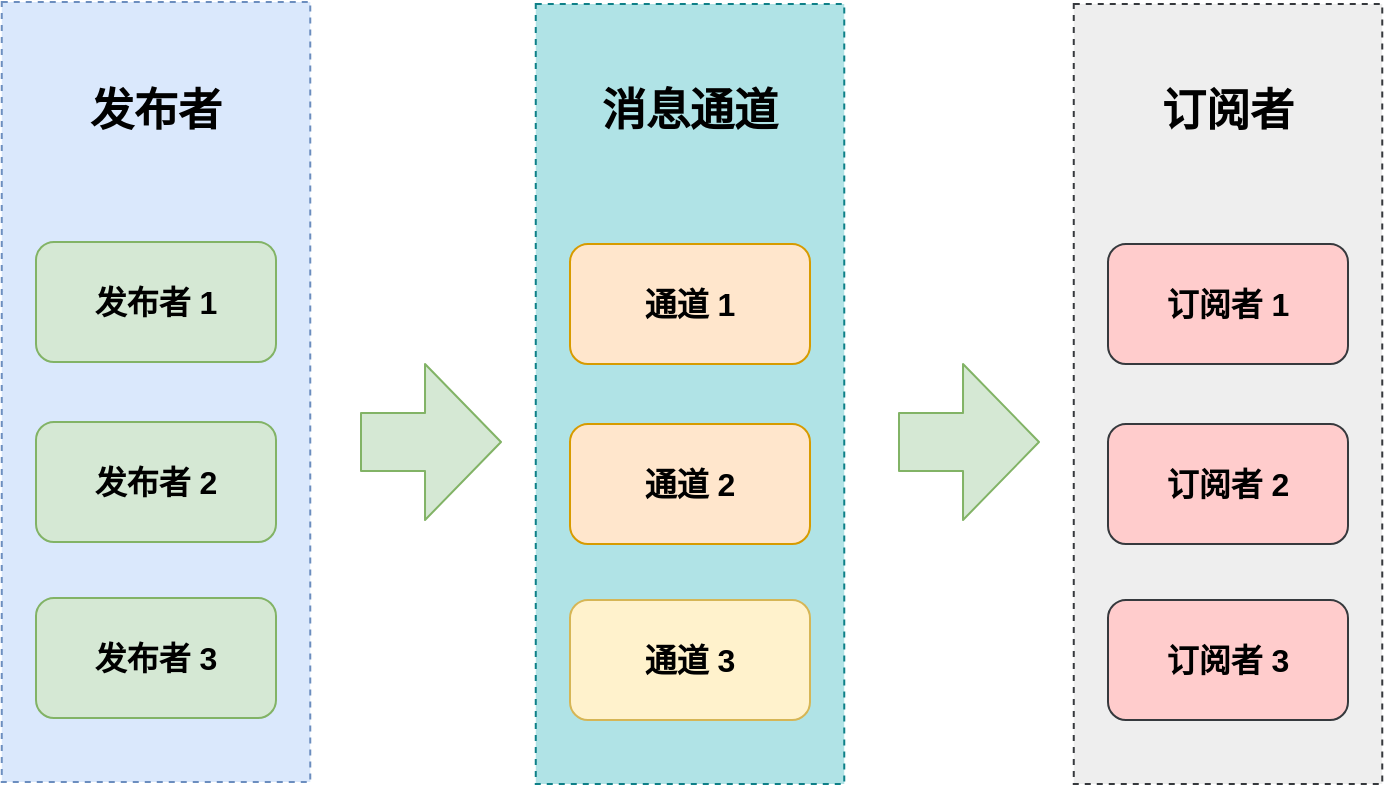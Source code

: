 <mxfile>
    <diagram id="mJUmVaarIyfalTfcOywD" name="Page-1">
        <mxGraphModel dx="1073" dy="612" grid="1" gridSize="10" guides="1" tooltips="1" connect="1" arrows="1" fold="1" page="1" pageScale="1" pageWidth="850" pageHeight="1100" math="0" shadow="0">
            <root>
                <mxCell id="0"/>
                <mxCell id="1" parent="0"/>
                <mxCell id="6" value="" style="rounded=0;whiteSpace=wrap;html=1;fillColor=#dae8fc;dashed=1;strokeColor=#6c8ebf;" vertex="1" parent="1">
                    <mxGeometry x="101.88" y="60" width="154.25" height="390" as="geometry"/>
                </mxCell>
                <mxCell id="2" value="发布者 1" style="rounded=1;whiteSpace=wrap;html=1;fontSize=16;fontStyle=1;fillColor=#d5e8d4;strokeColor=#82b366;" vertex="1" parent="1">
                    <mxGeometry x="119" y="180" width="120" height="60" as="geometry"/>
                </mxCell>
                <mxCell id="3" value="发布者 2" style="rounded=1;whiteSpace=wrap;html=1;fontSize=16;fontStyle=1;fillColor=#d5e8d4;strokeColor=#82b366;" vertex="1" parent="1">
                    <mxGeometry x="119" y="270" width="120" height="60" as="geometry"/>
                </mxCell>
                <mxCell id="4" value="发布者 3" style="rounded=1;whiteSpace=wrap;html=1;fontSize=16;fontStyle=1;fillColor=#d5e8d4;strokeColor=#82b366;" vertex="1" parent="1">
                    <mxGeometry x="119" y="358" width="120" height="60" as="geometry"/>
                </mxCell>
                <mxCell id="7" value="&lt;font&gt;&lt;b&gt;发布者&lt;/b&gt;&lt;/font&gt;" style="text;html=1;align=center;verticalAlign=middle;whiteSpace=wrap;rounded=0;fontSize=22;" vertex="1" parent="1">
                    <mxGeometry x="134.01" y="100" width="90" height="30" as="geometry"/>
                </mxCell>
                <mxCell id="8" value="" style="rounded=0;whiteSpace=wrap;html=1;fillColor=#b0e3e6;dashed=1;strokeColor=#0e8088;" vertex="1" parent="1">
                    <mxGeometry x="368.88" y="61" width="154.25" height="390" as="geometry"/>
                </mxCell>
                <mxCell id="9" value="通道 1" style="rounded=1;whiteSpace=wrap;html=1;fontSize=16;fontStyle=1;fillColor=#ffe6cc;strokeColor=#d79b00;" vertex="1" parent="1">
                    <mxGeometry x="386" y="181" width="120" height="60" as="geometry"/>
                </mxCell>
                <mxCell id="10" value="通道 2" style="rounded=1;whiteSpace=wrap;html=1;fontSize=16;fontStyle=1;fillColor=#ffe6cc;strokeColor=#d79b00;" vertex="1" parent="1">
                    <mxGeometry x="386" y="271" width="120" height="60" as="geometry"/>
                </mxCell>
                <mxCell id="11" value="通道 3" style="rounded=1;whiteSpace=wrap;html=1;fontSize=16;fontStyle=1;fillColor=#fff2cc;strokeColor=#d6b656;" vertex="1" parent="1">
                    <mxGeometry x="386" y="359" width="120" height="60" as="geometry"/>
                </mxCell>
                <mxCell id="12" value="&lt;font&gt;&lt;b&gt;消息通道&lt;/b&gt;&lt;/font&gt;" style="text;html=1;align=center;verticalAlign=middle;whiteSpace=wrap;rounded=0;fontSize=22;" vertex="1" parent="1">
                    <mxGeometry x="401.01" y="100" width="90" height="30" as="geometry"/>
                </mxCell>
                <mxCell id="13" value="" style="rounded=0;whiteSpace=wrap;html=1;fillColor=#eeeeee;dashed=1;strokeColor=#36393d;" vertex="1" parent="1">
                    <mxGeometry x="637.88" y="61" width="154.25" height="390" as="geometry"/>
                </mxCell>
                <mxCell id="14" value="订阅者 1" style="rounded=1;whiteSpace=wrap;html=1;fontSize=16;fontStyle=1;fillColor=#ffcccc;strokeColor=#36393d;" vertex="1" parent="1">
                    <mxGeometry x="655" y="181" width="120" height="60" as="geometry"/>
                </mxCell>
                <mxCell id="15" value="&lt;span style=&quot;color: rgb(0, 0, 0);&quot;&gt;订阅者&lt;/span&gt;&amp;nbsp;2" style="rounded=1;whiteSpace=wrap;html=1;fontSize=16;fontStyle=1;fillColor=#ffcccc;strokeColor=#36393d;" vertex="1" parent="1">
                    <mxGeometry x="655" y="271" width="120" height="60" as="geometry"/>
                </mxCell>
                <mxCell id="16" value="&lt;span style=&quot;color: rgb(0, 0, 0);&quot;&gt;订阅者&lt;/span&gt;&amp;nbsp;3" style="rounded=1;whiteSpace=wrap;html=1;fontSize=16;fontStyle=1;fillColor=#ffcccc;strokeColor=#36393d;" vertex="1" parent="1">
                    <mxGeometry x="655" y="359" width="120" height="60" as="geometry"/>
                </mxCell>
                <mxCell id="17" value="&lt;font&gt;&lt;b&gt;订阅者&lt;/b&gt;&lt;/font&gt;" style="text;html=1;align=center;verticalAlign=middle;whiteSpace=wrap;rounded=0;fontSize=22;" vertex="1" parent="1">
                    <mxGeometry x="670.01" y="100" width="90" height="30" as="geometry"/>
                </mxCell>
                <mxCell id="19" value="" style="shape=flexArrow;endArrow=classic;html=1;endWidth=48;endSize=12.33;width=29;fillColor=#d5e8d4;strokeColor=#82b366;" edge="1" parent="1">
                    <mxGeometry width="50" height="50" relative="1" as="geometry">
                        <mxPoint x="550" y="280" as="sourcePoint"/>
                        <mxPoint x="621" y="280" as="targetPoint"/>
                    </mxGeometry>
                </mxCell>
                <mxCell id="23" value="" style="shape=flexArrow;endArrow=classic;html=1;endWidth=48;endSize=12.33;width=29;fillColor=#d5e8d4;strokeColor=#82b366;" edge="1" parent="1">
                    <mxGeometry width="50" height="50" relative="1" as="geometry">
                        <mxPoint x="281" y="280" as="sourcePoint"/>
                        <mxPoint x="352" y="280" as="targetPoint"/>
                    </mxGeometry>
                </mxCell>
            </root>
        </mxGraphModel>
    </diagram>
</mxfile>
